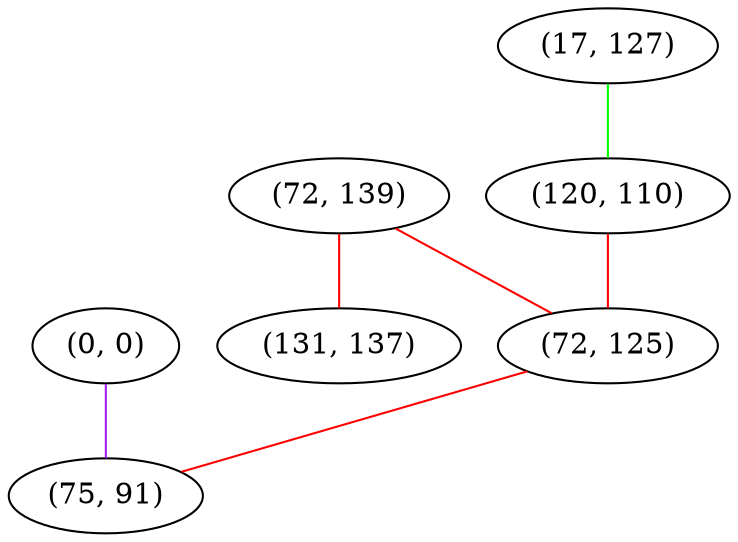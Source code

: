 graph "" {
"(0, 0)";
"(72, 139)";
"(17, 127)";
"(120, 110)";
"(131, 137)";
"(72, 125)";
"(75, 91)";
"(0, 0)" -- "(75, 91)"  [color=purple, key=0, weight=4];
"(72, 139)" -- "(131, 137)"  [color=red, key=0, weight=1];
"(72, 139)" -- "(72, 125)"  [color=red, key=0, weight=1];
"(17, 127)" -- "(120, 110)"  [color=green, key=0, weight=2];
"(120, 110)" -- "(72, 125)"  [color=red, key=0, weight=1];
"(72, 125)" -- "(75, 91)"  [color=red, key=0, weight=1];
}
